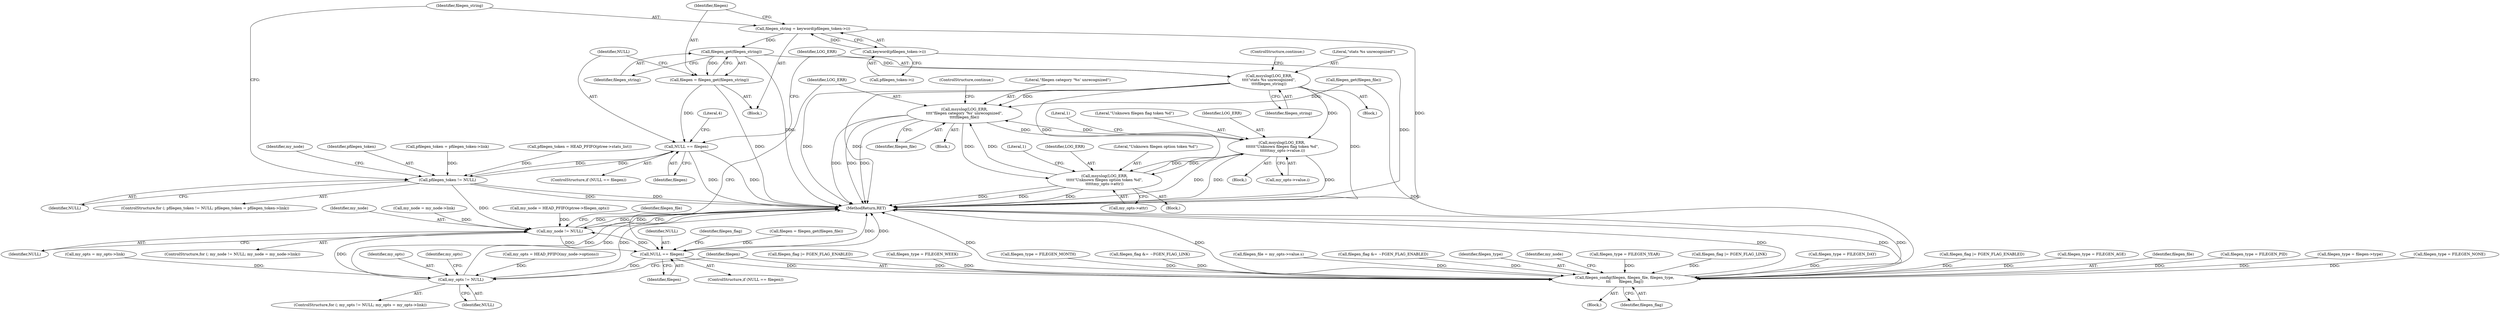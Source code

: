 digraph "0_ntp_52e977d79a0c4ace997e5c74af429844da2f27be@pointer" {
"1000150" [label="(Call,filegen_get(filegen_string))"];
"1000142" [label="(Call,filegen_string = keyword(pfilegen_token->i))"];
"1000144" [label="(Call,keyword(pfilegen_token->i))"];
"1000148" [label="(Call,filegen = filegen_get(filegen_string))"];
"1000153" [label="(Call,NULL == filegen)"];
"1000133" [label="(Call,pfilegen_token != NULL)"];
"1000187" [label="(Call,my_node != NULL)"];
"1000207" [label="(Call,NULL == filegen)"];
"1000236" [label="(Call,my_opts != NULL)"];
"1000356" [label="(Call,filegen_config(filegen, filegen_file, filegen_type,\n\t\t\t       filegen_flag))"];
"1000157" [label="(Call,msyslog(LOG_ERR,\n\t\t\t\t\"stats %s unrecognized\",\n\t\t\t\tfilegen_string))"];
"1000211" [label="(Call,msyslog(LOG_ERR,\n\t\t\t\t\"filegen category '%s' unrecognized\",\n\t\t\t\tfilegen_file))"];
"1000336" [label="(Call,msyslog(LOG_ERR, \n\t\t\t\t\t\t\"Unknown filegen flag token %d\",\n\t\t\t\t\t\tmy_opts->value.i))"];
"1000348" [label="(Call,msyslog(LOG_ERR,\n\t\t\t\t\t\"Unknown filegen option token %d\",\n\t\t\t\t\tmy_opts->attr))"];
"1000251" [label="(Call,filegen_file = my_opts->value.s)"];
"1000331" [label="(Call,filegen_flag &= ~FGEN_FLAG_ENABLED)"];
"1000359" [label="(Identifier,filegen_type)"];
"1000191" [label="(Identifier,my_node)"];
"1000141" [label="(Block,)"];
"1000297" [label="(Call,filegen_type = FILEGEN_YEAR)"];
"1000206" [label="(ControlStructure,if (NULL == filegen))"];
"1000186" [label="(ControlStructure,for (; my_node != NULL; my_node = my_node->link))"];
"1000202" [label="(Call,filegen = filegen_get(filegen_file))"];
"1000214" [label="(Identifier,filegen_file)"];
"1000151" [label="(Identifier,filegen_string)"];
"1000348" [label="(Call,msyslog(LOG_ERR,\n\t\t\t\t\t\"Unknown filegen option token %d\",\n\t\t\t\t\tmy_opts->attr))"];
"1000150" [label="(Call,filegen_get(filegen_string))"];
"1000135" [label="(Identifier,NULL)"];
"1000229" [label="(Call,my_opts = HEAD_PFIFO(my_node->options))"];
"1000209" [label="(Identifier,filegen)"];
"1000357" [label="(Identifier,filegen)"];
"1000145" [label="(Call,pfilegen_token->i)"];
"1000215" [label="(ControlStructure,continue;)"];
"1000349" [label="(Identifier,LOG_ERR)"];
"1000356" [label="(Call,filegen_config(filegen, filegen_file, filegen_type,\n\t\t\t       filegen_flag))"];
"1000236" [label="(Call,my_opts != NULL)"];
"1000316" [label="(Call,filegen_flag |= FGEN_FLAG_LINK)"];
"1000144" [label="(Call,keyword(pfilegen_token->i))"];
"1000195" [label="(Block,)"];
"1000239" [label="(Call,my_opts = my_opts->link)"];
"1000143" [label="(Identifier,filegen_string)"];
"1000161" [label="(ControlStructure,continue;)"];
"1000155" [label="(Identifier,filegen)"];
"1000282" [label="(Call,filegen_type = FILEGEN_DAY)"];
"1000126" [label="(Call,pfilegen_token = HEAD_PFIFO(ptree->stats_list))"];
"1000197" [label="(Identifier,filegen_file)"];
"1000213" [label="(Literal,\"filegen category '%s' unrecognized\")"];
"1000337" [label="(Identifier,LOG_ERR)"];
"1000159" [label="(Literal,\"stats %s unrecognized\")"];
"1000188" [label="(Identifier,my_node)"];
"1000187" [label="(Call,my_node != NULL)"];
"1000204" [label="(Call,filegen_get(filegen_file))"];
"1000336" [label="(Call,msyslog(LOG_ERR, \n\t\t\t\t\t\t\"Unknown filegen flag token %d\",\n\t\t\t\t\t\tmy_opts->value.i))"];
"1000226" [label="(Call,filegen_flag |= FGEN_FLAG_ENABLED)"];
"1000154" [label="(Identifier,NULL)"];
"1000152" [label="(ControlStructure,if (NULL == filegen))"];
"1000212" [label="(Identifier,LOG_ERR)"];
"1000153" [label="(Call,NULL == filegen)"];
"1000302" [label="(Call,filegen_type = FILEGEN_AGE)"];
"1000350" [label="(Literal,\"Unknown filegen option token %d\")"];
"1000160" [label="(Identifier,filegen_string)"];
"1000208" [label="(Identifier,NULL)"];
"1000181" [label="(Identifier,my_node)"];
"1000249" [label="(Block,)"];
"1000345" [label="(Literal,1)"];
"1000361" [label="(MethodReturn,RET)"];
"1000358" [label="(Identifier,filegen_file)"];
"1000149" [label="(Identifier,filegen)"];
"1000351" [label="(Call,my_opts->attr)"];
"1000142" [label="(Call,filegen_string = keyword(pfilegen_token->i))"];
"1000207" [label="(Call,NULL == filegen)"];
"1000190" [label="(Call,my_node = my_node->link)"];
"1000134" [label="(Identifier,pfilegen_token)"];
"1000277" [label="(Call,filegen_type = FILEGEN_PID)"];
"1000158" [label="(Identifier,LOG_ERR)"];
"1000235" [label="(ControlStructure,for (; my_opts != NULL; my_opts = my_opts->link))"];
"1000221" [label="(Call,filegen_type = filegen->type)"];
"1000148" [label="(Call,filegen = filegen_get(filegen_string))"];
"1000272" [label="(Call,filegen_type = FILEGEN_NONE)"];
"1000238" [label="(Identifier,NULL)"];
"1000157" [label="(Call,msyslog(LOG_ERR,\n\t\t\t\t\"stats %s unrecognized\",\n\t\t\t\tfilegen_string))"];
"1000326" [label="(Call,filegen_flag |= FGEN_FLAG_ENABLED)"];
"1000132" [label="(ControlStructure,for (; pfilegen_token != NULL; pfilegen_token = pfilegen_token->link))"];
"1000136" [label="(Call,pfilegen_token = pfilegen_token->link)"];
"1000210" [label="(Block,)"];
"1000237" [label="(Identifier,my_opts)"];
"1000163" [label="(Literal,4)"];
"1000180" [label="(Call,my_node = HEAD_PFIFO(ptree->filegen_opts))"];
"1000360" [label="(Identifier,filegen_flag)"];
"1000287" [label="(Call,filegen_type = FILEGEN_WEEK)"];
"1000156" [label="(Block,)"];
"1000133" [label="(Call,pfilegen_token != NULL)"];
"1000339" [label="(Call,my_opts->value.i)"];
"1000292" [label="(Call,filegen_type = FILEGEN_MONTH)"];
"1000321" [label="(Call,filegen_flag &= ~FGEN_FLAG_LINK)"];
"1000211" [label="(Call,msyslog(LOG_ERR,\n\t\t\t\t\"filegen category '%s' unrecognized\",\n\t\t\t\tfilegen_file))"];
"1000247" [label="(Identifier,my_opts)"];
"1000314" [label="(Block,)"];
"1000355" [label="(Literal,1)"];
"1000338" [label="(Literal,\"Unknown filegen flag token %d\")"];
"1000189" [label="(Identifier,NULL)"];
"1000217" [label="(Identifier,filegen_flag)"];
"1000150" -> "1000148"  [label="AST: "];
"1000150" -> "1000151"  [label="CFG: "];
"1000151" -> "1000150"  [label="AST: "];
"1000148" -> "1000150"  [label="CFG: "];
"1000150" -> "1000361"  [label="DDG: "];
"1000150" -> "1000148"  [label="DDG: "];
"1000142" -> "1000150"  [label="DDG: "];
"1000150" -> "1000157"  [label="DDG: "];
"1000142" -> "1000141"  [label="AST: "];
"1000142" -> "1000144"  [label="CFG: "];
"1000143" -> "1000142"  [label="AST: "];
"1000144" -> "1000142"  [label="AST: "];
"1000149" -> "1000142"  [label="CFG: "];
"1000142" -> "1000361"  [label="DDG: "];
"1000144" -> "1000142"  [label="DDG: "];
"1000144" -> "1000145"  [label="CFG: "];
"1000145" -> "1000144"  [label="AST: "];
"1000144" -> "1000361"  [label="DDG: "];
"1000148" -> "1000141"  [label="AST: "];
"1000149" -> "1000148"  [label="AST: "];
"1000154" -> "1000148"  [label="CFG: "];
"1000148" -> "1000361"  [label="DDG: "];
"1000148" -> "1000153"  [label="DDG: "];
"1000153" -> "1000152"  [label="AST: "];
"1000153" -> "1000155"  [label="CFG: "];
"1000154" -> "1000153"  [label="AST: "];
"1000155" -> "1000153"  [label="AST: "];
"1000158" -> "1000153"  [label="CFG: "];
"1000163" -> "1000153"  [label="CFG: "];
"1000153" -> "1000361"  [label="DDG: "];
"1000153" -> "1000361"  [label="DDG: "];
"1000153" -> "1000133"  [label="DDG: "];
"1000133" -> "1000153"  [label="DDG: "];
"1000133" -> "1000132"  [label="AST: "];
"1000133" -> "1000135"  [label="CFG: "];
"1000134" -> "1000133"  [label="AST: "];
"1000135" -> "1000133"  [label="AST: "];
"1000143" -> "1000133"  [label="CFG: "];
"1000181" -> "1000133"  [label="CFG: "];
"1000133" -> "1000361"  [label="DDG: "];
"1000133" -> "1000361"  [label="DDG: "];
"1000126" -> "1000133"  [label="DDG: "];
"1000136" -> "1000133"  [label="DDG: "];
"1000133" -> "1000187"  [label="DDG: "];
"1000187" -> "1000186"  [label="AST: "];
"1000187" -> "1000189"  [label="CFG: "];
"1000188" -> "1000187"  [label="AST: "];
"1000189" -> "1000187"  [label="AST: "];
"1000197" -> "1000187"  [label="CFG: "];
"1000361" -> "1000187"  [label="CFG: "];
"1000187" -> "1000361"  [label="DDG: "];
"1000187" -> "1000361"  [label="DDG: "];
"1000187" -> "1000361"  [label="DDG: "];
"1000180" -> "1000187"  [label="DDG: "];
"1000190" -> "1000187"  [label="DDG: "];
"1000236" -> "1000187"  [label="DDG: "];
"1000207" -> "1000187"  [label="DDG: "];
"1000187" -> "1000207"  [label="DDG: "];
"1000207" -> "1000206"  [label="AST: "];
"1000207" -> "1000209"  [label="CFG: "];
"1000208" -> "1000207"  [label="AST: "];
"1000209" -> "1000207"  [label="AST: "];
"1000212" -> "1000207"  [label="CFG: "];
"1000217" -> "1000207"  [label="CFG: "];
"1000207" -> "1000361"  [label="DDG: "];
"1000207" -> "1000361"  [label="DDG: "];
"1000202" -> "1000207"  [label="DDG: "];
"1000207" -> "1000236"  [label="DDG: "];
"1000207" -> "1000356"  [label="DDG: "];
"1000236" -> "1000235"  [label="AST: "];
"1000236" -> "1000238"  [label="CFG: "];
"1000237" -> "1000236"  [label="AST: "];
"1000238" -> "1000236"  [label="AST: "];
"1000247" -> "1000236"  [label="CFG: "];
"1000357" -> "1000236"  [label="CFG: "];
"1000236" -> "1000361"  [label="DDG: "];
"1000236" -> "1000361"  [label="DDG: "];
"1000236" -> "1000361"  [label="DDG: "];
"1000239" -> "1000236"  [label="DDG: "];
"1000229" -> "1000236"  [label="DDG: "];
"1000356" -> "1000195"  [label="AST: "];
"1000356" -> "1000360"  [label="CFG: "];
"1000357" -> "1000356"  [label="AST: "];
"1000358" -> "1000356"  [label="AST: "];
"1000359" -> "1000356"  [label="AST: "];
"1000360" -> "1000356"  [label="AST: "];
"1000191" -> "1000356"  [label="CFG: "];
"1000356" -> "1000361"  [label="DDG: "];
"1000356" -> "1000361"  [label="DDG: "];
"1000356" -> "1000361"  [label="DDG: "];
"1000356" -> "1000361"  [label="DDG: "];
"1000356" -> "1000361"  [label="DDG: "];
"1000251" -> "1000356"  [label="DDG: "];
"1000204" -> "1000356"  [label="DDG: "];
"1000297" -> "1000356"  [label="DDG: "];
"1000292" -> "1000356"  [label="DDG: "];
"1000302" -> "1000356"  [label="DDG: "];
"1000221" -> "1000356"  [label="DDG: "];
"1000277" -> "1000356"  [label="DDG: "];
"1000272" -> "1000356"  [label="DDG: "];
"1000287" -> "1000356"  [label="DDG: "];
"1000282" -> "1000356"  [label="DDG: "];
"1000226" -> "1000356"  [label="DDG: "];
"1000331" -> "1000356"  [label="DDG: "];
"1000321" -> "1000356"  [label="DDG: "];
"1000326" -> "1000356"  [label="DDG: "];
"1000316" -> "1000356"  [label="DDG: "];
"1000157" -> "1000156"  [label="AST: "];
"1000157" -> "1000160"  [label="CFG: "];
"1000158" -> "1000157"  [label="AST: "];
"1000159" -> "1000157"  [label="AST: "];
"1000160" -> "1000157"  [label="AST: "];
"1000161" -> "1000157"  [label="CFG: "];
"1000157" -> "1000361"  [label="DDG: "];
"1000157" -> "1000361"  [label="DDG: "];
"1000157" -> "1000361"  [label="DDG: "];
"1000157" -> "1000211"  [label="DDG: "];
"1000157" -> "1000336"  [label="DDG: "];
"1000157" -> "1000348"  [label="DDG: "];
"1000211" -> "1000210"  [label="AST: "];
"1000211" -> "1000214"  [label="CFG: "];
"1000212" -> "1000211"  [label="AST: "];
"1000213" -> "1000211"  [label="AST: "];
"1000214" -> "1000211"  [label="AST: "];
"1000215" -> "1000211"  [label="CFG: "];
"1000211" -> "1000361"  [label="DDG: "];
"1000211" -> "1000361"  [label="DDG: "];
"1000211" -> "1000361"  [label="DDG: "];
"1000348" -> "1000211"  [label="DDG: "];
"1000336" -> "1000211"  [label="DDG: "];
"1000204" -> "1000211"  [label="DDG: "];
"1000211" -> "1000336"  [label="DDG: "];
"1000211" -> "1000348"  [label="DDG: "];
"1000336" -> "1000314"  [label="AST: "];
"1000336" -> "1000339"  [label="CFG: "];
"1000337" -> "1000336"  [label="AST: "];
"1000338" -> "1000336"  [label="AST: "];
"1000339" -> "1000336"  [label="AST: "];
"1000345" -> "1000336"  [label="CFG: "];
"1000336" -> "1000361"  [label="DDG: "];
"1000336" -> "1000361"  [label="DDG: "];
"1000336" -> "1000361"  [label="DDG: "];
"1000348" -> "1000336"  [label="DDG: "];
"1000336" -> "1000348"  [label="DDG: "];
"1000348" -> "1000249"  [label="AST: "];
"1000348" -> "1000351"  [label="CFG: "];
"1000349" -> "1000348"  [label="AST: "];
"1000350" -> "1000348"  [label="AST: "];
"1000351" -> "1000348"  [label="AST: "];
"1000355" -> "1000348"  [label="CFG: "];
"1000348" -> "1000361"  [label="DDG: "];
"1000348" -> "1000361"  [label="DDG: "];
"1000348" -> "1000361"  [label="DDG: "];
}

